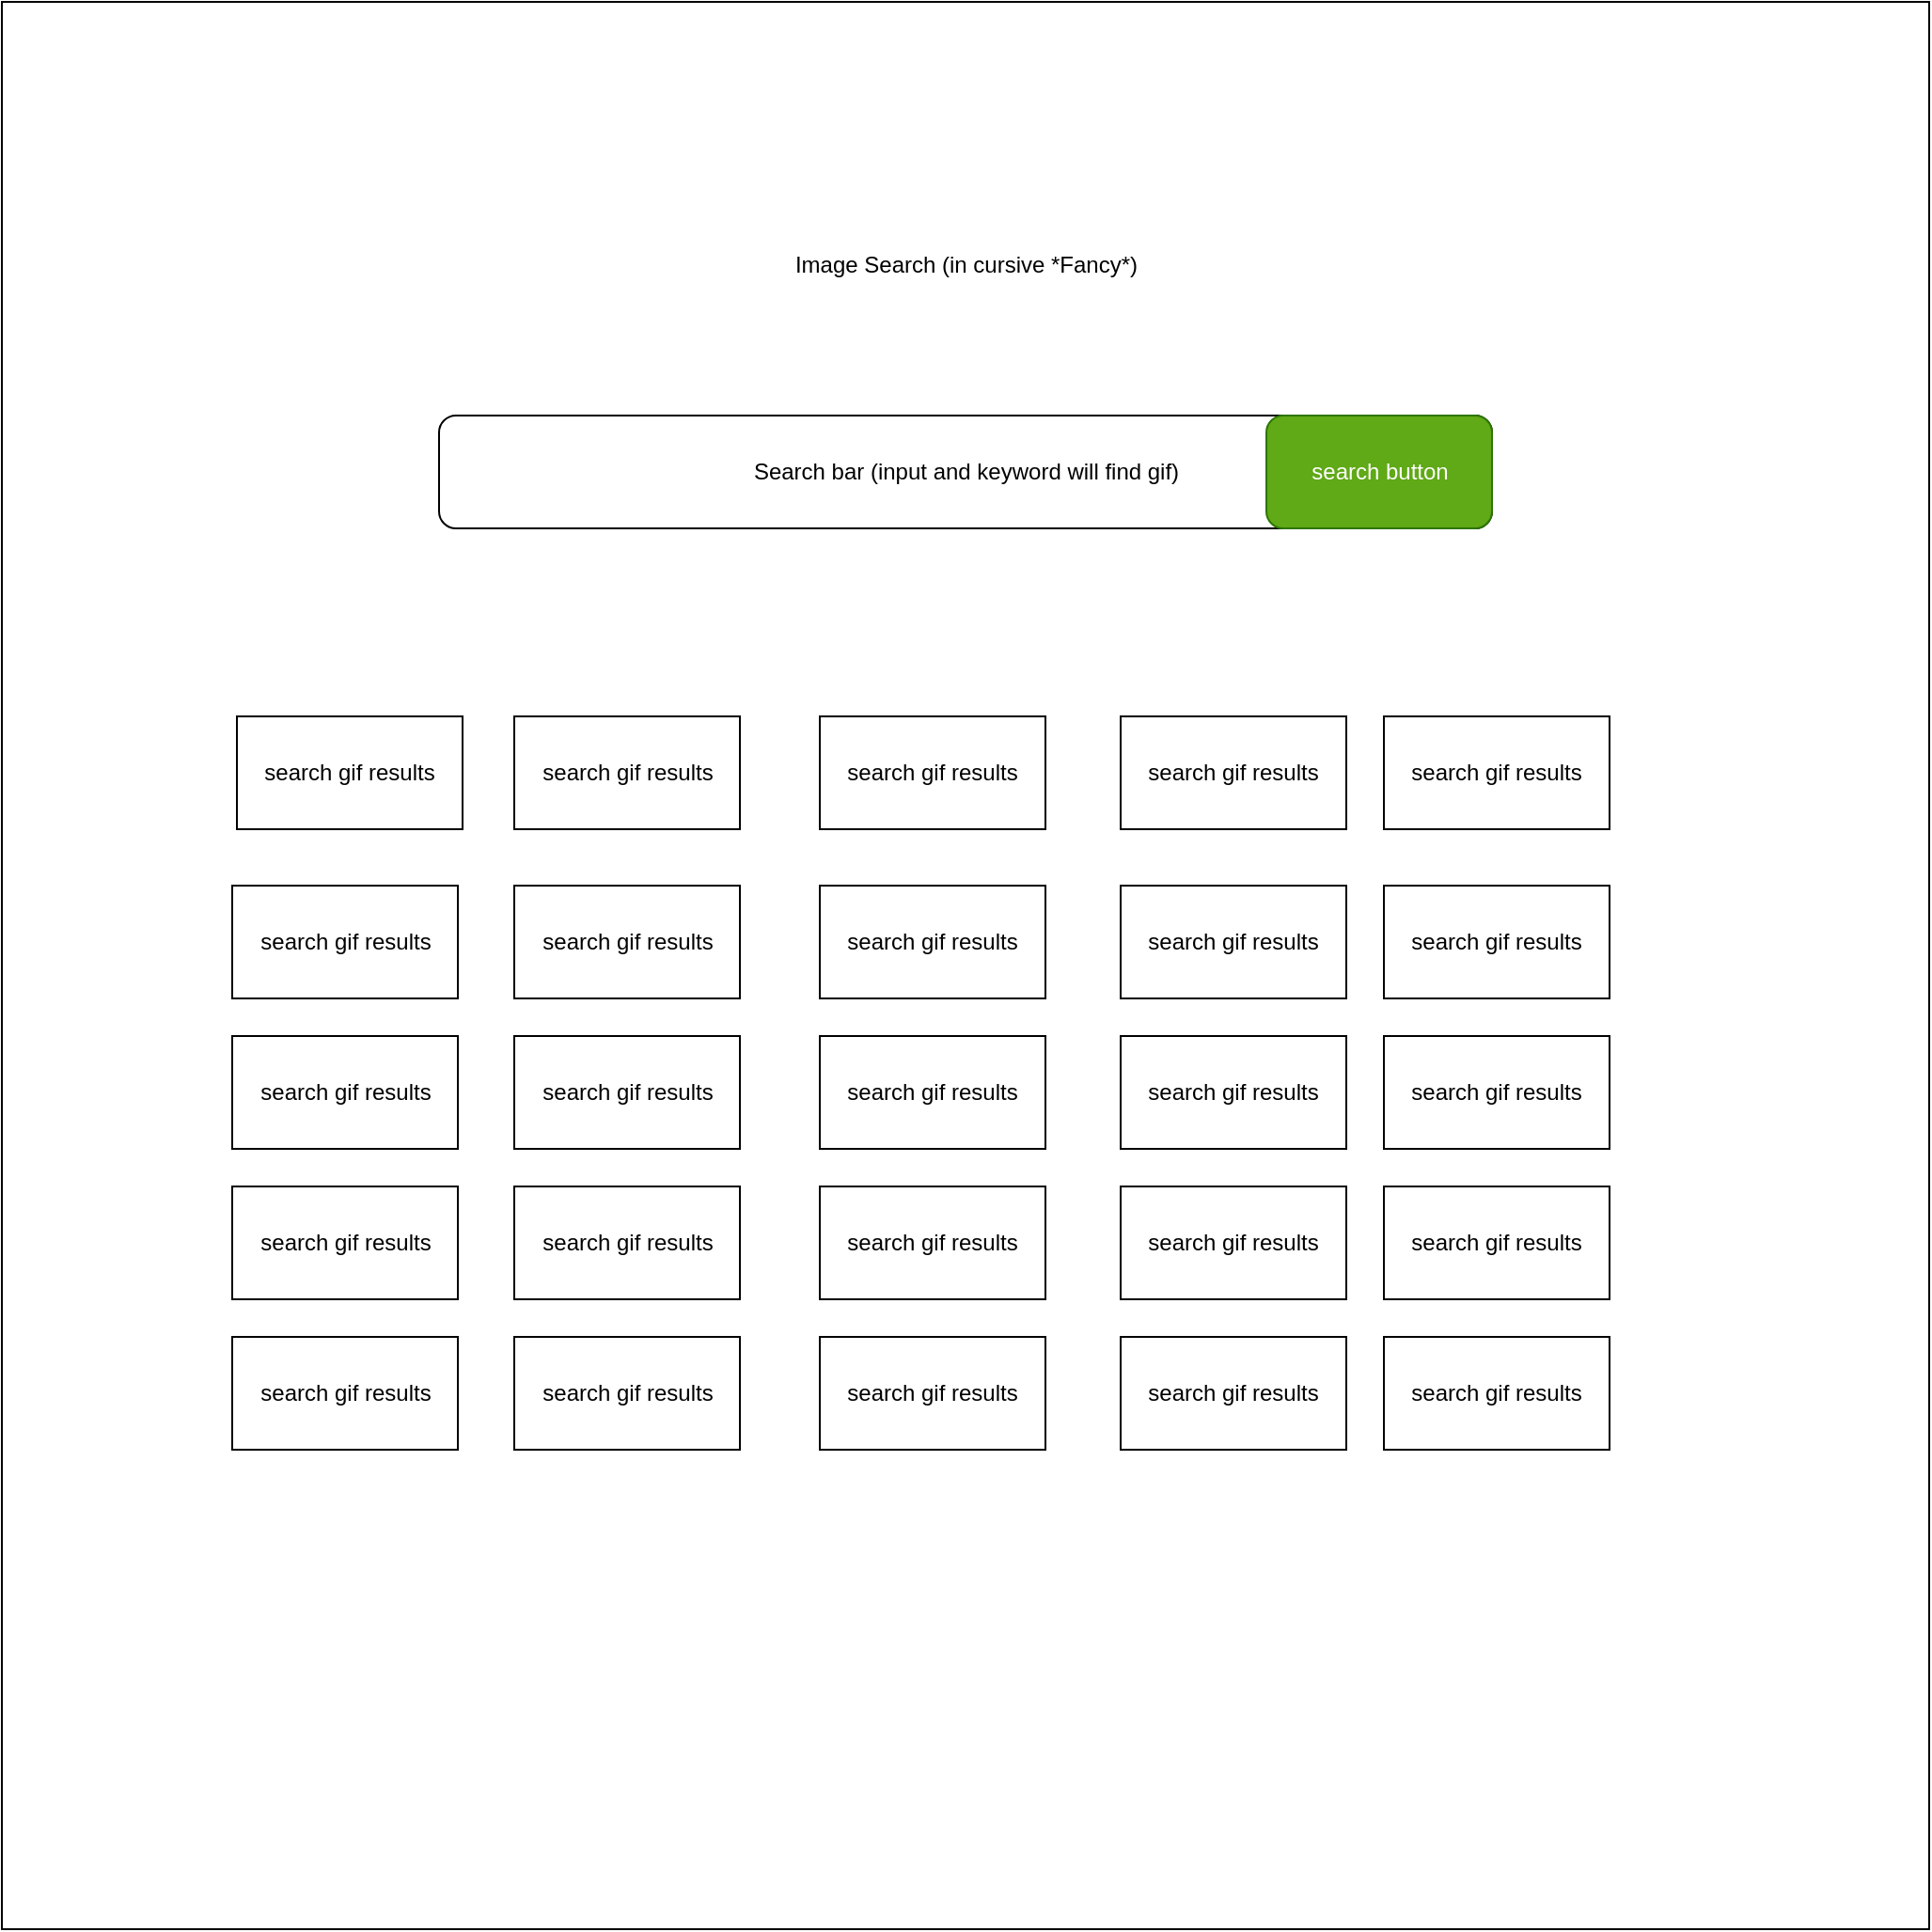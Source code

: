 <mxfile version="27.0.9">
  <diagram name="Page-1" id="kzNp_J0EYL3jMBg59ZUF">
    <mxGraphModel dx="1340" dy="1185" grid="1" gridSize="10" guides="1" tooltips="1" connect="1" arrows="1" fold="1" page="1" pageScale="1" pageWidth="850" pageHeight="1100" math="0" shadow="0">
      <root>
        <mxCell id="0" />
        <mxCell id="1" parent="0" />
        <mxCell id="7STD5QvkAaW2eduLXNgs-2" value="" style="whiteSpace=wrap;html=1;aspect=fixed;" vertex="1" parent="1">
          <mxGeometry x="5" width="1025" height="1025" as="geometry" />
        </mxCell>
        <mxCell id="7STD5QvkAaW2eduLXNgs-1" value="&lt;font style=&quot;color: rgb(0, 0, 0);&quot;&gt;Search bar (input and keyword will find gif)&lt;/font&gt;" style="rounded=1;whiteSpace=wrap;html=1;fillColor=#FFFFFF;fontColor=#000000;" vertex="1" parent="1">
          <mxGeometry x="237.5" y="220" width="560" height="60" as="geometry" />
        </mxCell>
        <mxCell id="7STD5QvkAaW2eduLXNgs-3" value="&lt;font style=&quot;color: rgb(0, 0, 0);&quot;&gt;Image Search (in cursive *Fancy*)&lt;/font&gt;" style="rounded=0;whiteSpace=wrap;html=1;strokeColor=#FFFFFF;fillColor=#FFFFFF;" vertex="1" parent="1">
          <mxGeometry x="262.5" y="90" width="510" height="100" as="geometry" />
        </mxCell>
        <mxCell id="7STD5QvkAaW2eduLXNgs-4" value="search button" style="rounded=1;whiteSpace=wrap;html=1;fillColor=#60a917;fontColor=#ffffff;strokeColor=#2D7600;" vertex="1" parent="1">
          <mxGeometry x="677.5" y="220" width="120" height="60" as="geometry" />
        </mxCell>
        <mxCell id="7STD5QvkAaW2eduLXNgs-5" value="search gif results" style="rounded=0;whiteSpace=wrap;html=1;" vertex="1" parent="1">
          <mxGeometry x="130" y="380" width="120" height="60" as="geometry" />
        </mxCell>
        <mxCell id="7STD5QvkAaW2eduLXNgs-7" value="search gif results" style="rounded=0;whiteSpace=wrap;html=1;" vertex="1" parent="1">
          <mxGeometry x="277.5" y="470" width="120" height="60" as="geometry" />
        </mxCell>
        <mxCell id="7STD5QvkAaW2eduLXNgs-8" value="search gif results" style="rounded=0;whiteSpace=wrap;html=1;movable=1;resizable=1;rotatable=1;deletable=1;editable=1;locked=0;connectable=1;" vertex="1" parent="1">
          <mxGeometry x="440" y="470" width="120" height="60" as="geometry" />
        </mxCell>
        <mxCell id="7STD5QvkAaW2eduLXNgs-9" value="search gif results" style="rounded=0;whiteSpace=wrap;html=1;movable=1;resizable=1;rotatable=1;deletable=1;editable=1;locked=0;connectable=1;" vertex="1" parent="1">
          <mxGeometry x="600" y="470" width="120" height="60" as="geometry" />
        </mxCell>
        <mxCell id="7STD5QvkAaW2eduLXNgs-10" value="search gif results" style="rounded=0;whiteSpace=wrap;html=1;movable=1;resizable=1;rotatable=1;deletable=1;editable=1;locked=0;connectable=1;" vertex="1" parent="1">
          <mxGeometry x="740" y="470" width="120" height="60" as="geometry" />
        </mxCell>
        <mxCell id="7STD5QvkAaW2eduLXNgs-11" value="search gif results" style="rounded=0;whiteSpace=wrap;html=1;movable=1;resizable=1;rotatable=1;deletable=1;editable=1;locked=0;connectable=1;" vertex="1" parent="1">
          <mxGeometry x="740" y="380" width="120" height="60" as="geometry" />
        </mxCell>
        <mxCell id="7STD5QvkAaW2eduLXNgs-12" value="search gif results" style="rounded=0;whiteSpace=wrap;html=1;movable=1;resizable=1;rotatable=1;deletable=1;editable=1;locked=0;connectable=1;" vertex="1" parent="1">
          <mxGeometry x="277.5" y="380" width="120" height="60" as="geometry" />
        </mxCell>
        <mxCell id="7STD5QvkAaW2eduLXNgs-13" value="search gif results" style="rounded=0;whiteSpace=wrap;html=1;movable=1;resizable=1;rotatable=1;deletable=1;editable=1;locked=0;connectable=1;" vertex="1" parent="1">
          <mxGeometry x="440" y="380" width="120" height="60" as="geometry" />
        </mxCell>
        <mxCell id="7STD5QvkAaW2eduLXNgs-14" value="search gif results" style="rounded=0;whiteSpace=wrap;html=1;movable=1;resizable=1;rotatable=1;deletable=1;editable=1;locked=0;connectable=1;" vertex="1" parent="1">
          <mxGeometry x="600" y="380" width="120" height="60" as="geometry" />
        </mxCell>
        <mxCell id="7STD5QvkAaW2eduLXNgs-16" value="search gif results" style="rounded=0;whiteSpace=wrap;html=1;" vertex="1" parent="1">
          <mxGeometry x="127.5" y="470" width="120" height="60" as="geometry" />
        </mxCell>
        <mxCell id="7STD5QvkAaW2eduLXNgs-17" value="search gif results" style="rounded=0;whiteSpace=wrap;html=1;" vertex="1" parent="1">
          <mxGeometry x="127.5" y="550" width="120" height="60" as="geometry" />
        </mxCell>
        <mxCell id="7STD5QvkAaW2eduLXNgs-18" value="search gif results" style="rounded=0;whiteSpace=wrap;html=1;" vertex="1" parent="1">
          <mxGeometry x="127.5" y="630" width="120" height="60" as="geometry" />
        </mxCell>
        <mxCell id="7STD5QvkAaW2eduLXNgs-19" value="search gif results" style="rounded=0;whiteSpace=wrap;html=1;" vertex="1" parent="1">
          <mxGeometry x="127.5" y="710" width="120" height="60" as="geometry" />
        </mxCell>
        <mxCell id="7STD5QvkAaW2eduLXNgs-20" value="search gif results" style="rounded=0;whiteSpace=wrap;html=1;" vertex="1" parent="1">
          <mxGeometry x="277.5" y="710" width="120" height="60" as="geometry" />
        </mxCell>
        <mxCell id="7STD5QvkAaW2eduLXNgs-21" value="search gif results" style="rounded=0;whiteSpace=wrap;html=1;" vertex="1" parent="1">
          <mxGeometry x="277.5" y="550" width="120" height="60" as="geometry" />
        </mxCell>
        <mxCell id="7STD5QvkAaW2eduLXNgs-22" value="search gif results" style="rounded=0;whiteSpace=wrap;html=1;" vertex="1" parent="1">
          <mxGeometry x="440" y="710" width="120" height="60" as="geometry" />
        </mxCell>
        <mxCell id="7STD5QvkAaW2eduLXNgs-23" value="search gif results" style="rounded=0;whiteSpace=wrap;html=1;" vertex="1" parent="1">
          <mxGeometry x="600" y="710" width="120" height="60" as="geometry" />
        </mxCell>
        <mxCell id="7STD5QvkAaW2eduLXNgs-24" value="search gif results" style="rounded=0;whiteSpace=wrap;html=1;" vertex="1" parent="1">
          <mxGeometry x="740" y="710" width="120" height="60" as="geometry" />
        </mxCell>
        <mxCell id="7STD5QvkAaW2eduLXNgs-25" value="search gif results" style="rounded=0;whiteSpace=wrap;html=1;" vertex="1" parent="1">
          <mxGeometry x="277.5" y="630" width="120" height="60" as="geometry" />
        </mxCell>
        <mxCell id="7STD5QvkAaW2eduLXNgs-26" value="search gif results" style="rounded=0;whiteSpace=wrap;html=1;" vertex="1" parent="1">
          <mxGeometry x="440" y="630" width="120" height="60" as="geometry" />
        </mxCell>
        <mxCell id="7STD5QvkAaW2eduLXNgs-27" value="search gif results" style="rounded=0;whiteSpace=wrap;html=1;" vertex="1" parent="1">
          <mxGeometry x="600" y="630" width="120" height="60" as="geometry" />
        </mxCell>
        <mxCell id="7STD5QvkAaW2eduLXNgs-28" value="search gif results" style="rounded=0;whiteSpace=wrap;html=1;" vertex="1" parent="1">
          <mxGeometry x="740" y="630" width="120" height="60" as="geometry" />
        </mxCell>
        <mxCell id="7STD5QvkAaW2eduLXNgs-29" value="search gif results" style="rounded=0;whiteSpace=wrap;html=1;" vertex="1" parent="1">
          <mxGeometry x="440" y="550" width="120" height="60" as="geometry" />
        </mxCell>
        <mxCell id="7STD5QvkAaW2eduLXNgs-30" value="search gif results" style="rounded=0;whiteSpace=wrap;html=1;" vertex="1" parent="1">
          <mxGeometry x="600" y="550" width="120" height="60" as="geometry" />
        </mxCell>
        <mxCell id="7STD5QvkAaW2eduLXNgs-31" value="search gif results" style="rounded=0;whiteSpace=wrap;html=1;" vertex="1" parent="1">
          <mxGeometry x="740" y="550" width="120" height="60" as="geometry" />
        </mxCell>
      </root>
    </mxGraphModel>
  </diagram>
</mxfile>
